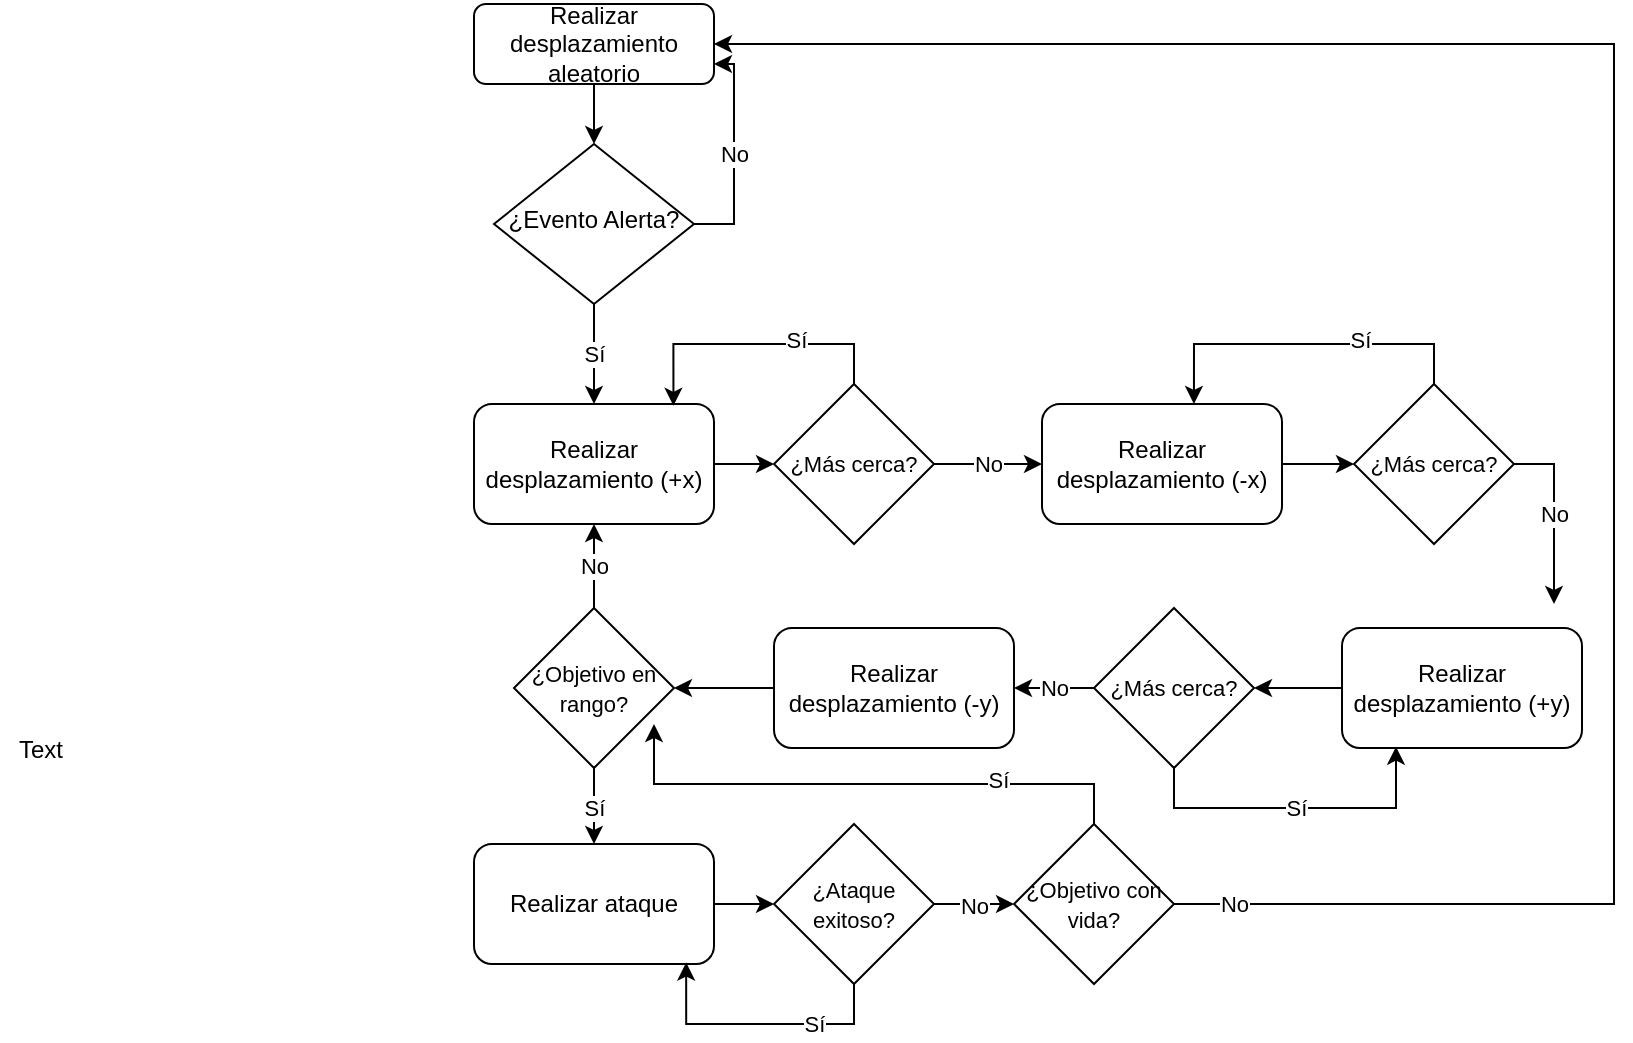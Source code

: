 <mxfile version="13.1.3" type="github"><diagram id="C5RBs43oDa-KdzZeNtuy" name="Page-1"><mxGraphModel dx="2545" dy="936" grid="1" gridSize="10" guides="1" tooltips="1" connect="1" arrows="1" fold="1" page="1" pageScale="1" pageWidth="827" pageHeight="1169" math="0" shadow="0"><root><mxCell id="WIyWlLk6GJQsqaUBKTNV-0"/><mxCell id="WIyWlLk6GJQsqaUBKTNV-1" parent="WIyWlLk6GJQsqaUBKTNV-0"/><mxCell id="S2KWIeCsfcvXY7CEEQaD-7" value="Sí" style="edgeStyle=orthogonalEdgeStyle;rounded=0;orthogonalLoop=1;jettySize=auto;html=1;entryX=0.5;entryY=0;entryDx=0;entryDy=0;" edge="1" parent="WIyWlLk6GJQsqaUBKTNV-1" source="WIyWlLk6GJQsqaUBKTNV-6" target="S2KWIeCsfcvXY7CEEQaD-0"><mxGeometry relative="1" as="geometry"/></mxCell><mxCell id="S2KWIeCsfcvXY7CEEQaD-67" value="No" style="edgeStyle=orthogonalEdgeStyle;rounded=0;orthogonalLoop=1;jettySize=auto;html=1;exitX=1;exitY=0.5;exitDx=0;exitDy=0;entryX=1;entryY=0.75;entryDx=0;entryDy=0;" edge="1" parent="WIyWlLk6GJQsqaUBKTNV-1" source="WIyWlLk6GJQsqaUBKTNV-6" target="S2KWIeCsfcvXY7CEEQaD-58"><mxGeometry relative="1" as="geometry"/></mxCell><mxCell id="WIyWlLk6GJQsqaUBKTNV-6" value="¿Evento Alerta?" style="rhombus;whiteSpace=wrap;html=1;shadow=0;fontFamily=Helvetica;fontSize=12;align=center;strokeWidth=1;spacing=6;spacingTop=-4;" parent="WIyWlLk6GJQsqaUBKTNV-1" vertex="1"><mxGeometry x="138" y="170" width="100" height="80" as="geometry"/></mxCell><mxCell id="S2KWIeCsfcvXY7CEEQaD-3" style="edgeStyle=orthogonalEdgeStyle;rounded=0;orthogonalLoop=1;jettySize=auto;html=1;" edge="1" parent="WIyWlLk6GJQsqaUBKTNV-1" source="S2KWIeCsfcvXY7CEEQaD-0" target="S2KWIeCsfcvXY7CEEQaD-1"><mxGeometry relative="1" as="geometry"/></mxCell><mxCell id="S2KWIeCsfcvXY7CEEQaD-0" value="Realizar desplazamiento (+x)" style="rounded=1;whiteSpace=wrap;html=1;" vertex="1" parent="WIyWlLk6GJQsqaUBKTNV-1"><mxGeometry x="128" y="300" width="120" height="60" as="geometry"/></mxCell><mxCell id="S2KWIeCsfcvXY7CEEQaD-5" style="edgeStyle=orthogonalEdgeStyle;rounded=0;orthogonalLoop=1;jettySize=auto;html=1;exitX=0.5;exitY=0;exitDx=0;exitDy=0;entryX=0.831;entryY=0.015;entryDx=0;entryDy=0;entryPerimeter=0;" edge="1" parent="WIyWlLk6GJQsqaUBKTNV-1" source="S2KWIeCsfcvXY7CEEQaD-1" target="S2KWIeCsfcvXY7CEEQaD-0"><mxGeometry relative="1" as="geometry"/></mxCell><mxCell id="S2KWIeCsfcvXY7CEEQaD-6" value="Sí" style="edgeLabel;html=1;align=center;verticalAlign=middle;resizable=0;points=[];" vertex="1" connectable="0" parent="S2KWIeCsfcvXY7CEEQaD-5"><mxGeometry x="-0.304" y="-2" relative="1" as="geometry"><mxPoint as="offset"/></mxGeometry></mxCell><mxCell id="S2KWIeCsfcvXY7CEEQaD-8" value="No" style="edgeStyle=orthogonalEdgeStyle;rounded=0;orthogonalLoop=1;jettySize=auto;html=1;" edge="1" parent="WIyWlLk6GJQsqaUBKTNV-1" source="S2KWIeCsfcvXY7CEEQaD-1" target="S2KWIeCsfcvXY7CEEQaD-9"><mxGeometry relative="1" as="geometry"><mxPoint x="398" y="330" as="targetPoint"/></mxGeometry></mxCell><mxCell id="S2KWIeCsfcvXY7CEEQaD-1" value="&lt;span style=&quot;font-size: 11px&quot;&gt;¿Más cerca?&lt;/span&gt;" style="rhombus;whiteSpace=wrap;html=1;" vertex="1" parent="WIyWlLk6GJQsqaUBKTNV-1"><mxGeometry x="278" y="290" width="80" height="80" as="geometry"/></mxCell><mxCell id="S2KWIeCsfcvXY7CEEQaD-11" style="edgeStyle=orthogonalEdgeStyle;rounded=0;orthogonalLoop=1;jettySize=auto;html=1;exitX=1;exitY=0.5;exitDx=0;exitDy=0;entryX=0;entryY=0.5;entryDx=0;entryDy=0;" edge="1" parent="WIyWlLk6GJQsqaUBKTNV-1" source="S2KWIeCsfcvXY7CEEQaD-9" target="S2KWIeCsfcvXY7CEEQaD-10"><mxGeometry relative="1" as="geometry"><mxPoint x="558" y="330.238" as="targetPoint"/></mxGeometry></mxCell><mxCell id="S2KWIeCsfcvXY7CEEQaD-9" value="Realizar desplazamiento (-x)" style="rounded=1;whiteSpace=wrap;html=1;" vertex="1" parent="WIyWlLk6GJQsqaUBKTNV-1"><mxGeometry x="412" y="300" width="120" height="60" as="geometry"/></mxCell><mxCell id="S2KWIeCsfcvXY7CEEQaD-12" style="edgeStyle=orthogonalEdgeStyle;rounded=0;orthogonalLoop=1;jettySize=auto;html=1;exitX=0.5;exitY=0;exitDx=0;exitDy=0;entryX=0.633;entryY=0;entryDx=0;entryDy=0;entryPerimeter=0;" edge="1" parent="WIyWlLk6GJQsqaUBKTNV-1" source="S2KWIeCsfcvXY7CEEQaD-10" target="S2KWIeCsfcvXY7CEEQaD-9"><mxGeometry relative="1" as="geometry"/></mxCell><mxCell id="S2KWIeCsfcvXY7CEEQaD-13" value="Sí" style="edgeLabel;html=1;align=center;verticalAlign=middle;resizable=0;points=[];" vertex="1" connectable="0" parent="S2KWIeCsfcvXY7CEEQaD-12"><mxGeometry x="-0.321" y="-2" relative="1" as="geometry"><mxPoint as="offset"/></mxGeometry></mxCell><mxCell id="S2KWIeCsfcvXY7CEEQaD-26" value="No" style="edgeStyle=orthogonalEdgeStyle;rounded=0;orthogonalLoop=1;jettySize=auto;html=1;" edge="1" parent="WIyWlLk6GJQsqaUBKTNV-1" source="S2KWIeCsfcvXY7CEEQaD-10"><mxGeometry relative="1" as="geometry"><mxPoint x="668" y="400" as="targetPoint"/><Array as="points"><mxPoint x="668" y="330"/></Array></mxGeometry></mxCell><mxCell id="S2KWIeCsfcvXY7CEEQaD-10" value="&lt;span style=&quot;font-size: 11px&quot;&gt;¿Más cerca?&lt;/span&gt;" style="rhombus;whiteSpace=wrap;html=1;" vertex="1" parent="WIyWlLk6GJQsqaUBKTNV-1"><mxGeometry x="568" y="290" width="80" height="80" as="geometry"/></mxCell><mxCell id="S2KWIeCsfcvXY7CEEQaD-33" style="edgeStyle=orthogonalEdgeStyle;rounded=0;orthogonalLoop=1;jettySize=auto;html=1;entryX=1;entryY=0.5;entryDx=0;entryDy=0;" edge="1" parent="WIyWlLk6GJQsqaUBKTNV-1" source="S2KWIeCsfcvXY7CEEQaD-16" target="S2KWIeCsfcvXY7CEEQaD-32"><mxGeometry relative="1" as="geometry"/></mxCell><mxCell id="S2KWIeCsfcvXY7CEEQaD-16" value="Realizar desplazamiento (-y)" style="rounded=1;whiteSpace=wrap;html=1;" vertex="1" parent="WIyWlLk6GJQsqaUBKTNV-1"><mxGeometry x="278" y="412" width="120" height="60" as="geometry"/></mxCell><mxCell id="S2KWIeCsfcvXY7CEEQaD-30" value="Sí" style="edgeStyle=orthogonalEdgeStyle;rounded=0;orthogonalLoop=1;jettySize=auto;html=1;exitX=0.5;exitY=1;exitDx=0;exitDy=0;entryX=0.225;entryY=0.989;entryDx=0;entryDy=0;entryPerimeter=0;" edge="1" parent="WIyWlLk6GJQsqaUBKTNV-1" source="S2KWIeCsfcvXY7CEEQaD-20" target="S2KWIeCsfcvXY7CEEQaD-22"><mxGeometry relative="1" as="geometry"/></mxCell><mxCell id="S2KWIeCsfcvXY7CEEQaD-31" value="No" style="edgeStyle=orthogonalEdgeStyle;rounded=0;orthogonalLoop=1;jettySize=auto;html=1;exitX=0;exitY=0.5;exitDx=0;exitDy=0;entryX=1;entryY=0.5;entryDx=0;entryDy=0;" edge="1" parent="WIyWlLk6GJQsqaUBKTNV-1" source="S2KWIeCsfcvXY7CEEQaD-20" target="S2KWIeCsfcvXY7CEEQaD-16"><mxGeometry relative="1" as="geometry"/></mxCell><mxCell id="S2KWIeCsfcvXY7CEEQaD-20" value="&lt;span style=&quot;font-size: 11px&quot;&gt;¿Más cerca?&lt;/span&gt;" style="rhombus;whiteSpace=wrap;html=1;" vertex="1" parent="WIyWlLk6GJQsqaUBKTNV-1"><mxGeometry x="438" y="402" width="80" height="80" as="geometry"/></mxCell><mxCell id="S2KWIeCsfcvXY7CEEQaD-29" style="edgeStyle=orthogonalEdgeStyle;rounded=0;orthogonalLoop=1;jettySize=auto;html=1;entryX=1;entryY=0.5;entryDx=0;entryDy=0;" edge="1" parent="WIyWlLk6GJQsqaUBKTNV-1" source="S2KWIeCsfcvXY7CEEQaD-22" target="S2KWIeCsfcvXY7CEEQaD-20"><mxGeometry relative="1" as="geometry"/></mxCell><mxCell id="S2KWIeCsfcvXY7CEEQaD-22" value="Realizar desplazamiento (+y)" style="rounded=1;whiteSpace=wrap;html=1;" vertex="1" parent="WIyWlLk6GJQsqaUBKTNV-1"><mxGeometry x="562" y="412" width="120" height="60" as="geometry"/></mxCell><mxCell id="S2KWIeCsfcvXY7CEEQaD-34" value="No" style="edgeStyle=orthogonalEdgeStyle;rounded=0;orthogonalLoop=1;jettySize=auto;html=1;entryX=0.5;entryY=1;entryDx=0;entryDy=0;" edge="1" parent="WIyWlLk6GJQsqaUBKTNV-1" source="S2KWIeCsfcvXY7CEEQaD-32" target="S2KWIeCsfcvXY7CEEQaD-0"><mxGeometry relative="1" as="geometry"/></mxCell><mxCell id="S2KWIeCsfcvXY7CEEQaD-35" value="Sí" style="edgeStyle=orthogonalEdgeStyle;rounded=0;orthogonalLoop=1;jettySize=auto;html=1;" edge="1" parent="WIyWlLk6GJQsqaUBKTNV-1" source="S2KWIeCsfcvXY7CEEQaD-32"><mxGeometry relative="1" as="geometry"><mxPoint x="188" y="520" as="targetPoint"/></mxGeometry></mxCell><mxCell id="S2KWIeCsfcvXY7CEEQaD-32" value="&lt;span style=&quot;font-size: 11px&quot;&gt;¿Objetivo en rango?&lt;/span&gt;" style="rhombus;whiteSpace=wrap;html=1;" vertex="1" parent="WIyWlLk6GJQsqaUBKTNV-1"><mxGeometry x="148" y="402" width="80" height="80" as="geometry"/></mxCell><mxCell id="S2KWIeCsfcvXY7CEEQaD-38" style="edgeStyle=orthogonalEdgeStyle;rounded=0;orthogonalLoop=1;jettySize=auto;html=1;" edge="1" parent="WIyWlLk6GJQsqaUBKTNV-1" source="S2KWIeCsfcvXY7CEEQaD-36" target="S2KWIeCsfcvXY7CEEQaD-37"><mxGeometry relative="1" as="geometry"/></mxCell><mxCell id="S2KWIeCsfcvXY7CEEQaD-36" value="Realizar ataque" style="rounded=1;whiteSpace=wrap;html=1;" vertex="1" parent="WIyWlLk6GJQsqaUBKTNV-1"><mxGeometry x="128" y="520" width="120" height="60" as="geometry"/></mxCell><mxCell id="S2KWIeCsfcvXY7CEEQaD-42" value="Sí" style="edgeStyle=orthogonalEdgeStyle;rounded=0;orthogonalLoop=1;jettySize=auto;html=1;exitX=0.5;exitY=1;exitDx=0;exitDy=0;entryX=0.884;entryY=0.988;entryDx=0;entryDy=0;entryPerimeter=0;" edge="1" parent="WIyWlLk6GJQsqaUBKTNV-1" source="S2KWIeCsfcvXY7CEEQaD-37" target="S2KWIeCsfcvXY7CEEQaD-36"><mxGeometry x="-0.406" relative="1" as="geometry"><mxPoint as="offset"/></mxGeometry></mxCell><mxCell id="S2KWIeCsfcvXY7CEEQaD-44" value="No" style="edgeStyle=orthogonalEdgeStyle;rounded=0;orthogonalLoop=1;jettySize=auto;html=1;" edge="1" parent="WIyWlLk6GJQsqaUBKTNV-1" source="S2KWIeCsfcvXY7CEEQaD-37"><mxGeometry relative="1" as="geometry"><mxPoint x="398" y="550" as="targetPoint"/></mxGeometry></mxCell><mxCell id="S2KWIeCsfcvXY7CEEQaD-37" value="&lt;span style=&quot;font-size: 11px&quot;&gt;¿Ataque exitoso?&lt;/span&gt;" style="rhombus;whiteSpace=wrap;html=1;" vertex="1" parent="WIyWlLk6GJQsqaUBKTNV-1"><mxGeometry x="278" y="510" width="80" height="80" as="geometry"/></mxCell><mxCell id="S2KWIeCsfcvXY7CEEQaD-47" style="edgeStyle=orthogonalEdgeStyle;rounded=0;orthogonalLoop=1;jettySize=auto;html=1;exitX=0.5;exitY=0;exitDx=0;exitDy=0;" edge="1" parent="WIyWlLk6GJQsqaUBKTNV-1" source="S2KWIeCsfcvXY7CEEQaD-45"><mxGeometry relative="1" as="geometry"><mxPoint x="218" y="460" as="targetPoint"/><Array as="points"><mxPoint x="438" y="490"/><mxPoint x="218" y="490"/></Array></mxGeometry></mxCell><mxCell id="S2KWIeCsfcvXY7CEEQaD-48" value="Sí" style="edgeLabel;html=1;align=center;verticalAlign=middle;resizable=0;points=[];" vertex="1" connectable="0" parent="S2KWIeCsfcvXY7CEEQaD-47"><mxGeometry x="-0.498" y="-2" relative="1" as="geometry"><mxPoint as="offset"/></mxGeometry></mxCell><mxCell id="S2KWIeCsfcvXY7CEEQaD-64" value="No" style="edgeStyle=orthogonalEdgeStyle;rounded=0;orthogonalLoop=1;jettySize=auto;html=1;exitX=1;exitY=0.5;exitDx=0;exitDy=0;entryX=1;entryY=0.5;entryDx=0;entryDy=0;" edge="1" parent="WIyWlLk6GJQsqaUBKTNV-1" source="S2KWIeCsfcvXY7CEEQaD-45" target="S2KWIeCsfcvXY7CEEQaD-58"><mxGeometry x="-0.946" relative="1" as="geometry"><Array as="points"><mxPoint x="698" y="550"/><mxPoint x="698" y="120"/></Array><mxPoint as="offset"/></mxGeometry></mxCell><mxCell id="S2KWIeCsfcvXY7CEEQaD-45" value="&lt;span style=&quot;font-size: 11px&quot;&gt;¿Objetivo con vida?&lt;/span&gt;" style="rhombus;whiteSpace=wrap;html=1;" vertex="1" parent="WIyWlLk6GJQsqaUBKTNV-1"><mxGeometry x="398" y="510" width="80" height="80" as="geometry"/></mxCell><mxCell id="S2KWIeCsfcvXY7CEEQaD-59" style="edgeStyle=orthogonalEdgeStyle;rounded=0;orthogonalLoop=1;jettySize=auto;html=1;" edge="1" parent="WIyWlLk6GJQsqaUBKTNV-1" source="S2KWIeCsfcvXY7CEEQaD-58" target="WIyWlLk6GJQsqaUBKTNV-6"><mxGeometry relative="1" as="geometry"/></mxCell><mxCell id="S2KWIeCsfcvXY7CEEQaD-58" value="Realizar desplazamiento aleatorio" style="rounded=1;whiteSpace=wrap;html=1;fontSize=12;glass=0;strokeWidth=1;shadow=0;" vertex="1" parent="WIyWlLk6GJQsqaUBKTNV-1"><mxGeometry x="128" y="100" width="120" height="40" as="geometry"/></mxCell><mxCell id="S2KWIeCsfcvXY7CEEQaD-68" value="Text" style="text;html=1;align=center;verticalAlign=middle;resizable=0;points=[];autosize=1;" vertex="1" parent="WIyWlLk6GJQsqaUBKTNV-1"><mxGeometry x="-109" y="463" width="40" height="20" as="geometry"/></mxCell></root></mxGraphModel></diagram></mxfile>